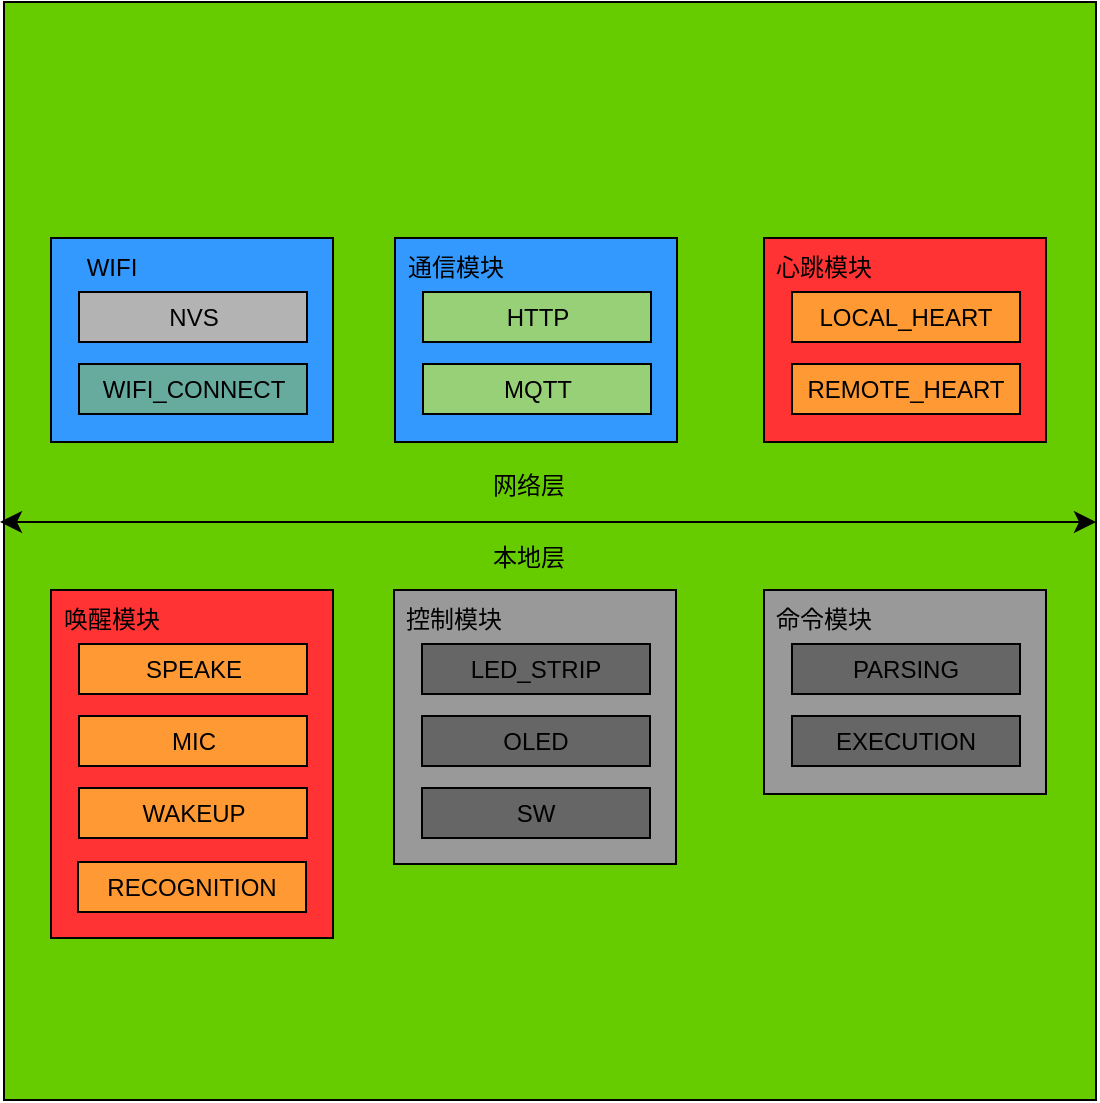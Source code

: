 <mxfile version="26.1.3">
  <diagram name="第 1 页" id="LDG3XoUudgGpSO2i21jB">
    <mxGraphModel dx="1310" dy="451" grid="0" gridSize="10" guides="1" tooltips="1" connect="1" arrows="1" fold="1" page="0" pageScale="1" pageWidth="827" pageHeight="1169" math="0" shadow="0">
      <root>
        <mxCell id="0" />
        <mxCell id="1" parent="0" />
        <mxCell id="pu1SwIW-rt_Zj8emx26i-7" value="" style="rounded=0;whiteSpace=wrap;html=1;fillColor=#66CC00;" parent="1" vertex="1">
          <mxGeometry x="-116" y="31" width="546" height="549" as="geometry" />
        </mxCell>
        <mxCell id="pu1SwIW-rt_Zj8emx26i-1" value="" style="rounded=0;whiteSpace=wrap;html=1;fillColor=#3399FF;" parent="1" vertex="1">
          <mxGeometry x="-92.5" y="149" width="141" height="102" as="geometry" />
        </mxCell>
        <mxCell id="pu1SwIW-rt_Zj8emx26i-9" value="&lt;div&gt;NVS&lt;/div&gt;" style="rounded=0;whiteSpace=wrap;html=1;fillColor=#B3B3B3;" parent="1" vertex="1">
          <mxGeometry x="-78.5" y="176" width="114" height="25" as="geometry" />
        </mxCell>
        <mxCell id="pu1SwIW-rt_Zj8emx26i-10" value="WIFI_CONNECT" style="rounded=0;whiteSpace=wrap;html=1;fillColor=#67AB9F;" parent="1" vertex="1">
          <mxGeometry x="-78.5" y="212" width="114" height="25" as="geometry" />
        </mxCell>
        <mxCell id="pu1SwIW-rt_Zj8emx26i-13" value="WIFI" style="text;html=1;align=center;verticalAlign=middle;whiteSpace=wrap;rounded=0;" parent="1" vertex="1">
          <mxGeometry x="-92.5" y="149" width="60" height="30" as="geometry" />
        </mxCell>
        <mxCell id="pu1SwIW-rt_Zj8emx26i-14" value="" style="rounded=0;whiteSpace=wrap;html=1;fillColor=#3399FF;" parent="1" vertex="1">
          <mxGeometry x="79.5" y="149" width="141" height="102" as="geometry" />
        </mxCell>
        <mxCell id="pu1SwIW-rt_Zj8emx26i-15" value="HTTP" style="rounded=0;whiteSpace=wrap;html=1;fillColor=#97D077;" parent="1" vertex="1">
          <mxGeometry x="93.5" y="176" width="114" height="25" as="geometry" />
        </mxCell>
        <mxCell id="pu1SwIW-rt_Zj8emx26i-16" value="MQTT" style="rounded=0;whiteSpace=wrap;html=1;fillColor=#97D077;" parent="1" vertex="1">
          <mxGeometry x="93.5" y="212" width="114" height="25" as="geometry" />
        </mxCell>
        <mxCell id="pu1SwIW-rt_Zj8emx26i-17" value="通信模块" style="text;html=1;align=center;verticalAlign=middle;whiteSpace=wrap;rounded=0;" parent="1" vertex="1">
          <mxGeometry x="79.5" y="149" width="60" height="30" as="geometry" />
        </mxCell>
        <mxCell id="pu1SwIW-rt_Zj8emx26i-18" value="" style="rounded=0;whiteSpace=wrap;html=1;fillColor=#FF3333;" parent="1" vertex="1">
          <mxGeometry x="264" y="149" width="141" height="102" as="geometry" />
        </mxCell>
        <mxCell id="pu1SwIW-rt_Zj8emx26i-19" value="LOCAL_HEART" style="rounded=0;whiteSpace=wrap;html=1;fillColor=#FF9933;" parent="1" vertex="1">
          <mxGeometry x="278" y="176" width="114" height="25" as="geometry" />
        </mxCell>
        <mxCell id="pu1SwIW-rt_Zj8emx26i-20" value="REMOTE_HEART" style="rounded=0;whiteSpace=wrap;html=1;fillColor=#FF9933;" parent="1" vertex="1">
          <mxGeometry x="278" y="212" width="114" height="25" as="geometry" />
        </mxCell>
        <mxCell id="pu1SwIW-rt_Zj8emx26i-21" value="心跳模块" style="text;html=1;align=center;verticalAlign=middle;whiteSpace=wrap;rounded=0;" parent="1" vertex="1">
          <mxGeometry x="264" y="149" width="60" height="30" as="geometry" />
        </mxCell>
        <mxCell id="pu1SwIW-rt_Zj8emx26i-23" value="" style="rounded=0;whiteSpace=wrap;html=1;fillColor=#999999;" parent="1" vertex="1">
          <mxGeometry x="79" y="325" width="141" height="137" as="geometry" />
        </mxCell>
        <mxCell id="pu1SwIW-rt_Zj8emx26i-24" value="LED_STRIP" style="rounded=0;whiteSpace=wrap;html=1;fillColor=#666666;" parent="1" vertex="1">
          <mxGeometry x="93" y="352" width="114" height="25" as="geometry" />
        </mxCell>
        <mxCell id="pu1SwIW-rt_Zj8emx26i-25" value="OLED " style="rounded=0;whiteSpace=wrap;html=1;fillColor=#666666;" parent="1" vertex="1">
          <mxGeometry x="93" y="388" width="114" height="25" as="geometry" />
        </mxCell>
        <mxCell id="pu1SwIW-rt_Zj8emx26i-26" value="控制模块" style="text;html=1;align=center;verticalAlign=middle;whiteSpace=wrap;rounded=0;" parent="1" vertex="1">
          <mxGeometry x="79" y="325" width="60" height="30" as="geometry" />
        </mxCell>
        <mxCell id="pu1SwIW-rt_Zj8emx26i-27" value="SW" style="rounded=0;whiteSpace=wrap;html=1;fillColor=#666666;" parent="1" vertex="1">
          <mxGeometry x="93" y="424" width="114" height="25" as="geometry" />
        </mxCell>
        <mxCell id="pu1SwIW-rt_Zj8emx26i-30" value="" style="rounded=0;whiteSpace=wrap;html=1;fillColor=#999999;" parent="1" vertex="1">
          <mxGeometry x="264" y="325" width="141" height="102" as="geometry" />
        </mxCell>
        <mxCell id="pu1SwIW-rt_Zj8emx26i-31" value="PARSING" style="rounded=0;whiteSpace=wrap;html=1;fillColor=#666666;" parent="1" vertex="1">
          <mxGeometry x="278" y="352" width="114" height="25" as="geometry" />
        </mxCell>
        <mxCell id="pu1SwIW-rt_Zj8emx26i-32" value="EXECUTION" style="rounded=0;whiteSpace=wrap;html=1;fillColor=#666666;" parent="1" vertex="1">
          <mxGeometry x="278" y="388" width="114" height="25" as="geometry" />
        </mxCell>
        <mxCell id="pu1SwIW-rt_Zj8emx26i-33" value="命令模块" style="text;html=1;align=center;verticalAlign=middle;whiteSpace=wrap;rounded=0;" parent="1" vertex="1">
          <mxGeometry x="264" y="325" width="60" height="30" as="geometry" />
        </mxCell>
        <mxCell id="pu1SwIW-rt_Zj8emx26i-34" value="" style="rounded=0;whiteSpace=wrap;html=1;fillColor=#FF3333;" parent="1" vertex="1">
          <mxGeometry x="-92.5" y="325" width="141" height="174" as="geometry" />
        </mxCell>
        <mxCell id="pu1SwIW-rt_Zj8emx26i-35" value="SPEAKE" style="rounded=0;whiteSpace=wrap;html=1;fillColor=#FF9933;" parent="1" vertex="1">
          <mxGeometry x="-78.5" y="352" width="114" height="25" as="geometry" />
        </mxCell>
        <mxCell id="pu1SwIW-rt_Zj8emx26i-36" value="MIC" style="rounded=0;whiteSpace=wrap;html=1;fillColor=#FF9933;" parent="1" vertex="1">
          <mxGeometry x="-78.5" y="388" width="114" height="25" as="geometry" />
        </mxCell>
        <mxCell id="pu1SwIW-rt_Zj8emx26i-37" value="唤醒模块" style="text;html=1;align=center;verticalAlign=middle;whiteSpace=wrap;rounded=0;" parent="1" vertex="1">
          <mxGeometry x="-92.5" y="325" width="60" height="30" as="geometry" />
        </mxCell>
        <mxCell id="pu1SwIW-rt_Zj8emx26i-38" value="WAKEUP" style="rounded=0;whiteSpace=wrap;html=1;fillColor=#FF9933;" parent="1" vertex="1">
          <mxGeometry x="-78.5" y="424" width="114" height="25" as="geometry" />
        </mxCell>
        <mxCell id="pu1SwIW-rt_Zj8emx26i-39" value="RECOGNITION" style="rounded=0;whiteSpace=wrap;html=1;fillColor=#FF9933;" parent="1" vertex="1">
          <mxGeometry x="-79" y="461" width="114" height="25" as="geometry" />
        </mxCell>
        <mxCell id="pu1SwIW-rt_Zj8emx26i-45" value="" style="endArrow=classic;startArrow=classic;html=1;rounded=0;fontSize=12;startSize=8;endSize=8;curved=1;exitX=0;exitY=0.5;exitDx=0;exitDy=0;" parent="1" edge="1">
          <mxGeometry width="50" height="50" relative="1" as="geometry">
            <mxPoint x="430" y="291" as="sourcePoint" />
            <mxPoint x="-118" y="291" as="targetPoint" />
          </mxGeometry>
        </mxCell>
        <mxCell id="uhwBhXOCUcggwkr8SRzK-1" value="网络层" style="text;html=1;align=center;verticalAlign=middle;resizable=0;points=[];autosize=1;strokeColor=none;fillColor=none;" vertex="1" parent="1">
          <mxGeometry x="119" y="260" width="54" height="26" as="geometry" />
        </mxCell>
        <mxCell id="uhwBhXOCUcggwkr8SRzK-2" value="本地层" style="text;html=1;align=center;verticalAlign=middle;resizable=0;points=[];autosize=1;strokeColor=none;fillColor=none;" vertex="1" parent="1">
          <mxGeometry x="119" y="296" width="54" height="26" as="geometry" />
        </mxCell>
      </root>
    </mxGraphModel>
  </diagram>
</mxfile>
